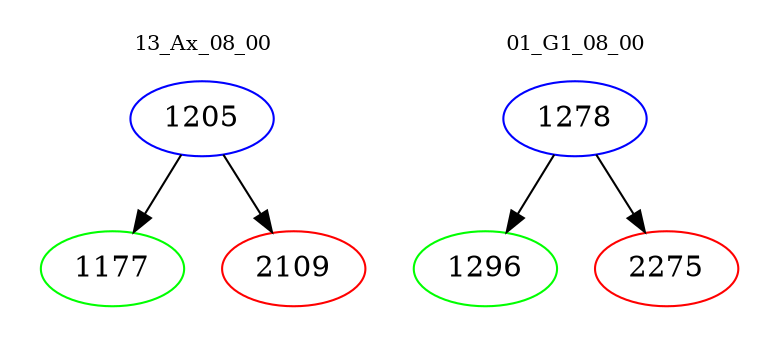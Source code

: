digraph{
subgraph cluster_0 {
color = white
label = "13_Ax_08_00";
fontsize=10;
T0_1205 [label="1205", color="blue"]
T0_1205 -> T0_1177 [color="black"]
T0_1177 [label="1177", color="green"]
T0_1205 -> T0_2109 [color="black"]
T0_2109 [label="2109", color="red"]
}
subgraph cluster_1 {
color = white
label = "01_G1_08_00";
fontsize=10;
T1_1278 [label="1278", color="blue"]
T1_1278 -> T1_1296 [color="black"]
T1_1296 [label="1296", color="green"]
T1_1278 -> T1_2275 [color="black"]
T1_2275 [label="2275", color="red"]
}
}
